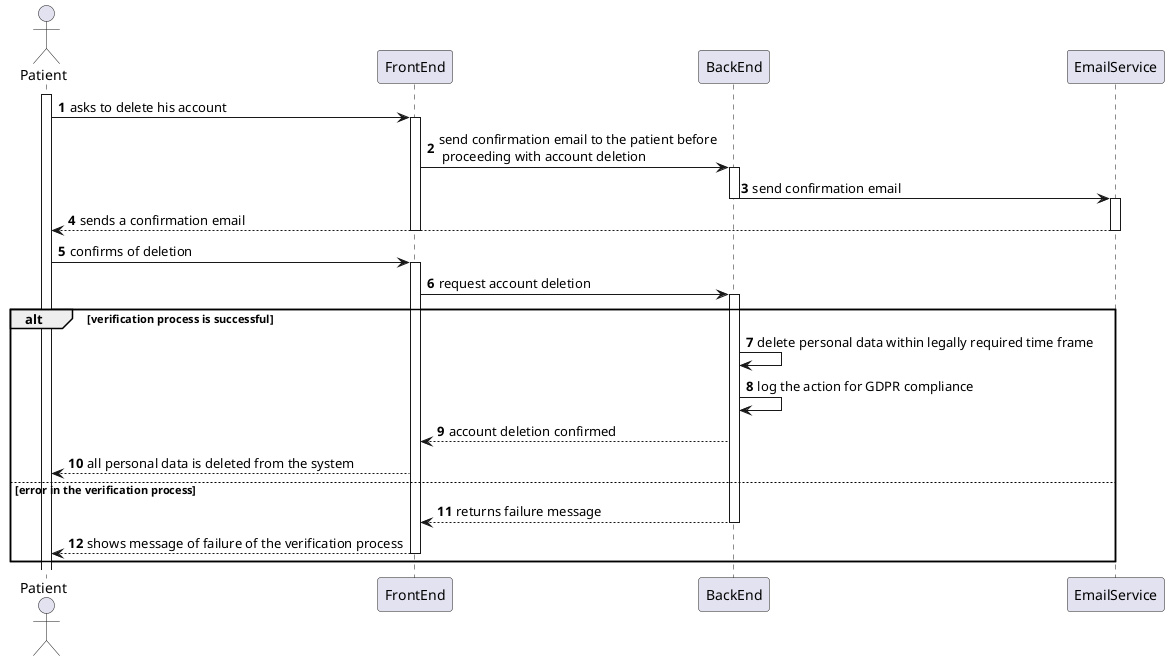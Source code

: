 ﻿@startuml
'https://plantuml.com/sequence-diagram

autonumber
actor Patient as pa
participant "FrontEnd" as fe
participant "BackEnd" as be
participant "EmailService" as es

activate pa

pa -> fe: asks to delete his account

activate fe

fe -> be: send confirmation email to the patient before\n proceeding with account deletion
activate be

be-> es: send confirmation email 

deactivate be
activate es



es --> pa: sends a confirmation email

deactivate es

deactivate fe

pa -> fe: confirms of deletion
activate fe

fe -> be: request account deletion

activate be

alt verification process is successful


be -> be: delete personal data within legally required time frame

be -> be: log the action for GDPR compliance

be --> fe: account deletion confirmed


fe --> pa: all personal data is deleted from the system

else error in the verification process
be --> fe: returns failure message
deactivate be
fe --> pa: shows message of failure of the verification process

deactivate fe
end
@enduml